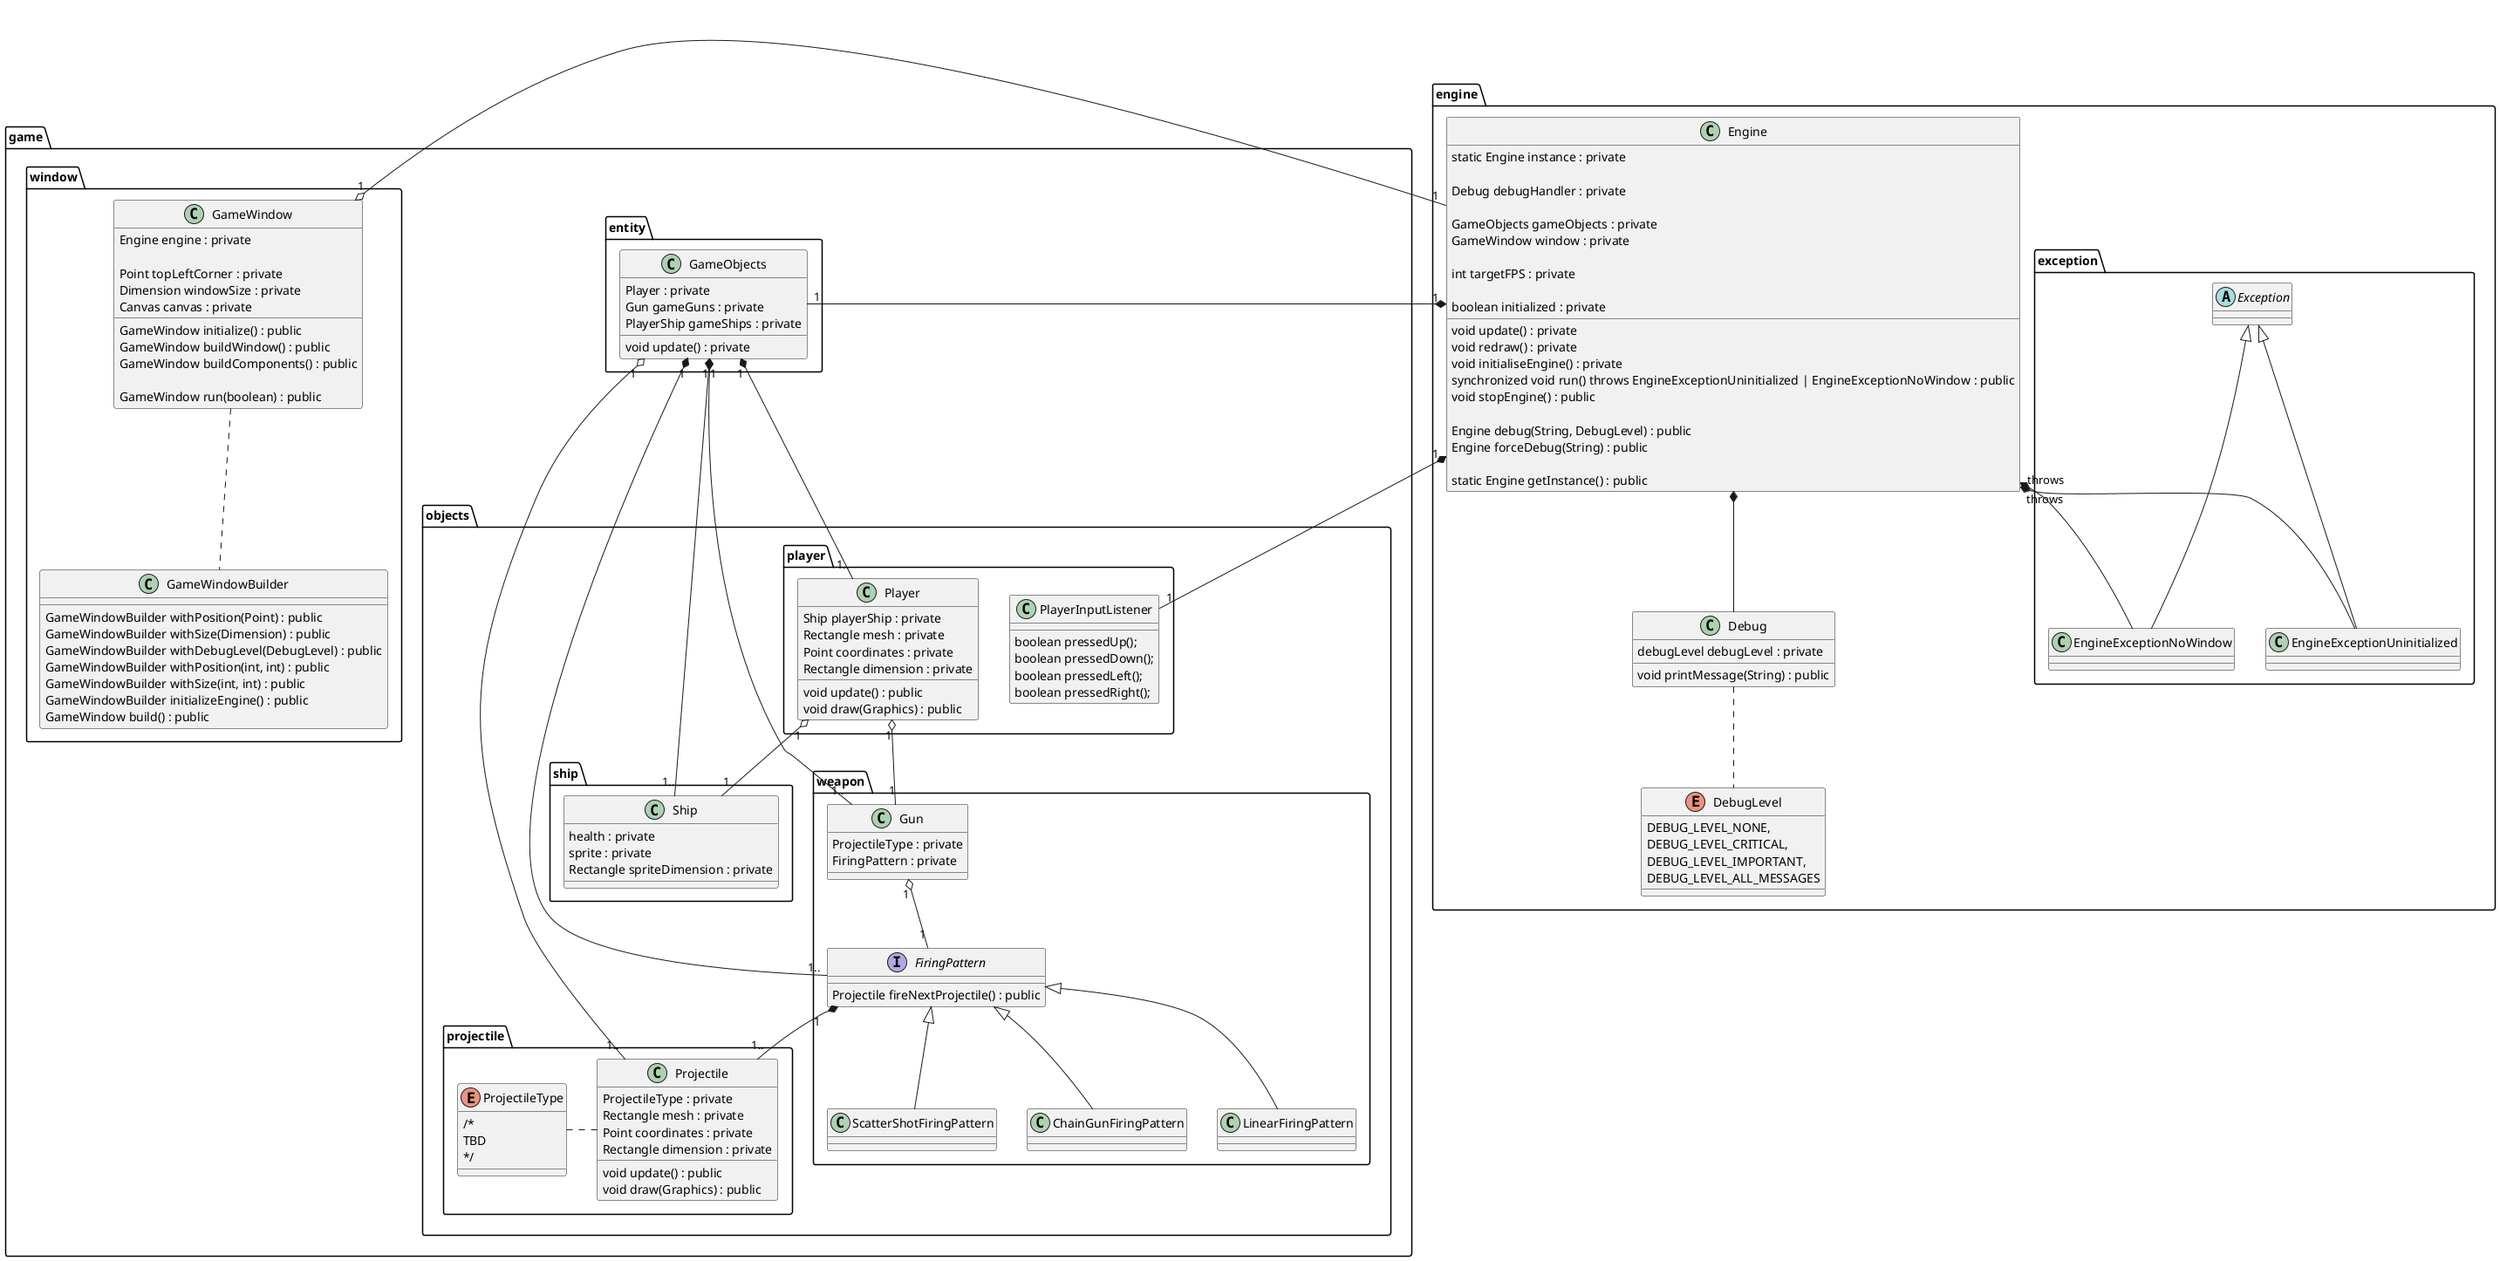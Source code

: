 @startuml

package engine{
    class Engine{
       static Engine instance : private

       Debug debugHandler : private

       GameObjects gameObjects : private
       GameWindow window : private

       int targetFPS : private

       boolean initialized : private

       void update() : private
       void redraw() : private
       void initialiseEngine() : private
       synchronized void run() throws EngineExceptionUninitialized | EngineExceptionNoWindow : public
       void stopEngine() : public

       Engine debug(String, DebugLevel) : public
       Engine forceDebug(String) : public

       static Engine getInstance() : public
   }

    class Debug{
        debugLevel debugLevel : private

        void printMessage(String) : public
    }

    enum DebugLevel{
        DEBUG_LEVEL_NONE,
        DEBUG_LEVEL_CRITICAL,
        DEBUG_LEVEL_IMPORTANT,
        DEBUG_LEVEL_ALL_MESSAGES
    }

    Debug .. DebugLevel
    Engine *-- Debug

    package exception{
        abstract class Exception
        class EngineExceptionNoWindow extends Exception
        class EngineExceptionUninitialized extends Exception

        Engine "throws" *-- EngineExceptionUninitialized
        Engine "throws" *-- EngineExceptionNoWindow
    }
}

package game{
    package entity{
        class GameObjects{
            Player : private
            Gun gameGuns : private
            PlayerShip gameShips : private

            void update() : private
        }
    }

    package objects{
        package player{
            class Player{
                Ship playerShip : private
                Rectangle mesh : private
                Point coordinates : private
                Rectangle dimension : private

                void update() : public
                void draw(Graphics) : public
            }

            class PlayerInputListener{
                boolean pressedUp();
                boolean pressedDown();
                boolean pressedLeft();
                boolean pressedRight();
            }
        }

        package projectile{
            class Projectile{
                ProjectileType : private
                Rectangle mesh : private
                Point coordinates : private
                Rectangle dimension : private

                void update() : public
                void draw(Graphics) : public
            }

            enum ProjectileType{
                /*
                    TBD
                */
            }
        }

        package ship{
            class Ship{
                health : private
                sprite : private
                Rectangle spriteDimension : private
            }
        }

        package weapon{
            interface FiringPattern{
                Projectile fireNextProjectile() : public
            }


            class Gun{
                ProjectileType : private
                FiringPattern : private
            }

            class LinearFiringPattern{

            }

            class ScatterShotFiringPattern{

            }

            class ChainGunFiringPattern{

            }
        }
    }

    package window{
        class GameWindow{
            Engine engine : private

            Point topLeftCorner : private
            Dimension windowSize : private
            Canvas canvas : private

            GameWindow initialize() : public
            GameWindow buildWindow() : public
            GameWindow buildComponents() : public

            GameWindow run(boolean) : public
        }

        class GameWindowBuilder{
            GameWindowBuilder withPosition(Point) : public
            GameWindowBuilder withSize(Dimension) : public
            GameWindowBuilder withDebugLevel(DebugLevel) : public
            GameWindowBuilder withPosition(int, int) : public
            GameWindowBuilder withSize(int, int) : public
            GameWindowBuilder initializeEngine() : public
            GameWindow build() : public
        }

        GameWindow .. GameWindowBuilder

        GameWindow "1" o-- "1" Engine

    }
}


Engine "1" *-- "1" PlayerInputListener

FiringPattern ^-- LinearFiringPattern
FiringPattern ^-- ScatterShotFiringPattern
FiringPattern ^-- ChainGunFiringPattern
FiringPattern "1" *-- "1.." Projectile

Engine "1" *-- "1" GameObjects

GameObjects "1" o-- "1.." Projectile
GameObjects "1" *-- "1.." FiringPattern
GameObjects "1" *-- "1.." Gun
GameObjects "1" *-- "1.." Player
GameObjects "1" *-- "1.." Ship

Gun "1" o-- "1" FiringPattern

Player "1" o-- "1" Ship
Player "1" o-- "1" Gun

ProjectileType . Projectile

@enduml